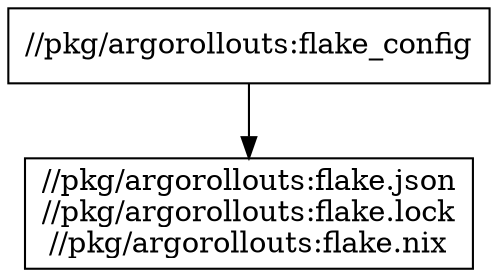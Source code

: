 digraph mygraph {
  node [shape=box];
  "//pkg/argorollouts:flake_config"
  "//pkg/argorollouts:flake_config" -> "//pkg/argorollouts:flake.json\n//pkg/argorollouts:flake.lock\n//pkg/argorollouts:flake.nix"
  "//pkg/argorollouts:flake.json\n//pkg/argorollouts:flake.lock\n//pkg/argorollouts:flake.nix"
}
